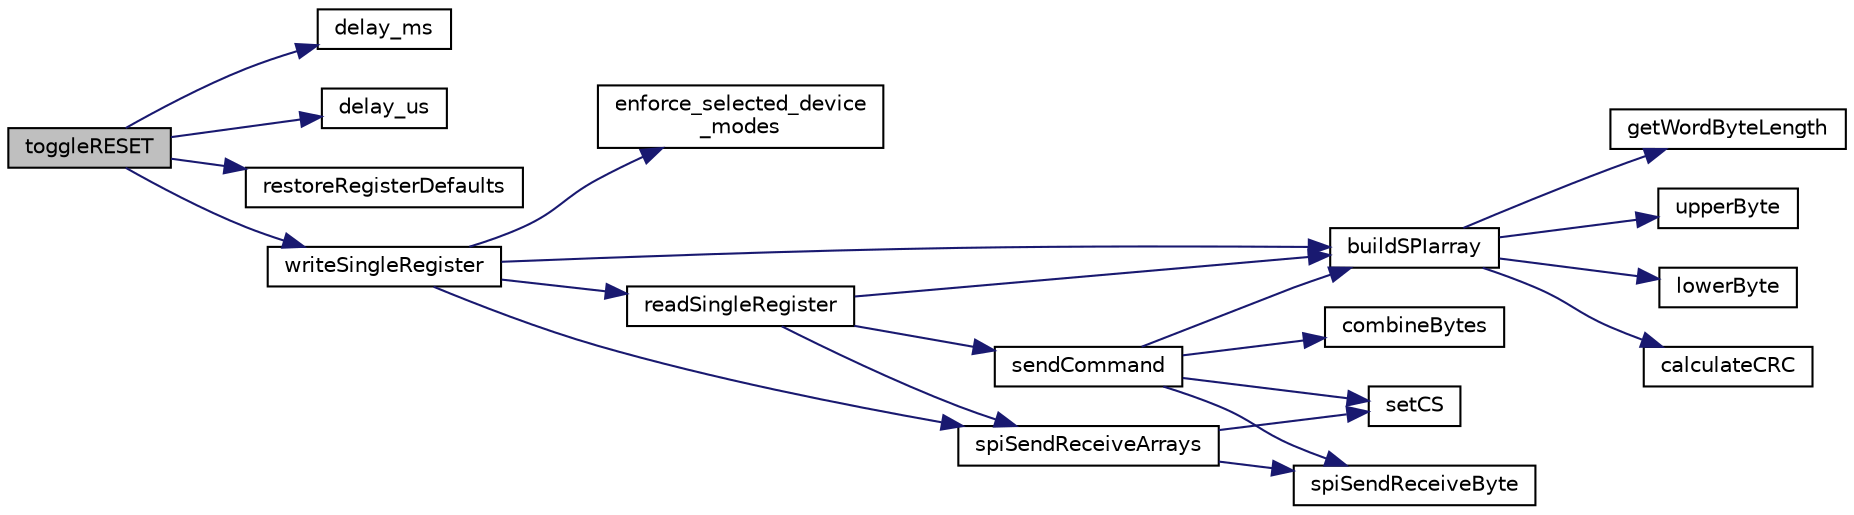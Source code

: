 digraph "toggleRESET"
{
  edge [fontname="Helvetica",fontsize="10",labelfontname="Helvetica",labelfontsize="10"];
  node [fontname="Helvetica",fontsize="10",shape=record];
  rankdir="LR";
  Node1 [label="toggleRESET",height=0.2,width=0.4,color="black", fillcolor="grey75", style="filled", fontcolor="black"];
  Node1 -> Node2 [color="midnightblue",fontsize="10",style="solid",fontname="Helvetica"];
  Node2 [label="delay_ms",height=0.2,width=0.4,color="black", fillcolor="white", style="filled",URL="$hal_8c.html#adc5028a111121aefb6deb1d19b322e2a"];
  Node1 -> Node3 [color="midnightblue",fontsize="10",style="solid",fontname="Helvetica"];
  Node3 [label="delay_us",height=0.2,width=0.4,color="black", fillcolor="white", style="filled",URL="$hal_8c.html#a99dd54c5a2a9038400e78c330876961a"];
  Node1 -> Node4 [color="midnightblue",fontsize="10",style="solid",fontname="Helvetica"];
  Node4 [label="restoreRegisterDefaults",height=0.2,width=0.4,color="black", fillcolor="white", style="filled",URL="$ads131b04-q1_8c.html#ac4f76ae3a80f28d1aada3028b97d7f0f"];
  Node1 -> Node5 [color="midnightblue",fontsize="10",style="solid",fontname="Helvetica"];
  Node5 [label="writeSingleRegister",height=0.2,width=0.4,color="black", fillcolor="white", style="filled",URL="$ads131b04-q1_8c.html#a3b1136cc268346515e5abbc9d3e09957"];
  Node5 -> Node6 [color="midnightblue",fontsize="10",style="solid",fontname="Helvetica"];
  Node6 [label="enforce_selected_device\l_modes",height=0.2,width=0.4,color="black", fillcolor="white", style="filled",URL="$ads131b04-q1_8c.html#a713083f4da32b1ddad91208aacc2a80c"];
  Node5 -> Node7 [color="midnightblue",fontsize="10",style="solid",fontname="Helvetica"];
  Node7 [label="buildSPIarray",height=0.2,width=0.4,color="black", fillcolor="white", style="filled",URL="$ads131b04-q1_8c.html#ab2f511862ca31a3abe00611d3fb96cad"];
  Node7 -> Node8 [color="midnightblue",fontsize="10",style="solid",fontname="Helvetica"];
  Node8 [label="getWordByteLength",height=0.2,width=0.4,color="black", fillcolor="white", style="filled",URL="$ads131b04-q1_8c.html#a692618db664dfbd1a3cf72c79a4ba92e"];
  Node7 -> Node9 [color="midnightblue",fontsize="10",style="solid",fontname="Helvetica"];
  Node9 [label="upperByte",height=0.2,width=0.4,color="black", fillcolor="white", style="filled",URL="$ads131b04-q1_8c.html#ae22ba9edbcb89f0397f691e5df4ebf5e"];
  Node7 -> Node10 [color="midnightblue",fontsize="10",style="solid",fontname="Helvetica"];
  Node10 [label="lowerByte",height=0.2,width=0.4,color="black", fillcolor="white", style="filled",URL="$ads131b04-q1_8c.html#a2ab715b48990b41aeb27e1dcc139faca"];
  Node7 -> Node11 [color="midnightblue",fontsize="10",style="solid",fontname="Helvetica"];
  Node11 [label="calculateCRC",height=0.2,width=0.4,color="black", fillcolor="white", style="filled",URL="$ads131b04-q1_8c.html#aa3da137cfd0b2c940b7280adf1dac3c6"];
  Node5 -> Node12 [color="midnightblue",fontsize="10",style="solid",fontname="Helvetica"];
  Node12 [label="spiSendReceiveArrays",height=0.2,width=0.4,color="black", fillcolor="white", style="filled",URL="$hal_8c.html#aeedf09aeb5db930b2af96bf6569c4796"];
  Node12 -> Node13 [color="midnightblue",fontsize="10",style="solid",fontname="Helvetica"];
  Node13 [label="setCS",height=0.2,width=0.4,color="black", fillcolor="white", style="filled",URL="$hal_8c.html#a13b6835c7e9ed2dcd7f14cababef8004"];
  Node12 -> Node14 [color="midnightblue",fontsize="10",style="solid",fontname="Helvetica"];
  Node14 [label="spiSendReceiveByte",height=0.2,width=0.4,color="black", fillcolor="white", style="filled",URL="$hal_8c.html#a27c2e023582f965ef6c147817bfefea5"];
  Node5 -> Node15 [color="midnightblue",fontsize="10",style="solid",fontname="Helvetica"];
  Node15 [label="readSingleRegister",height=0.2,width=0.4,color="black", fillcolor="white", style="filled",URL="$ads131b04-q1_8c.html#ab435401437068646e9e754d766f05236"];
  Node15 -> Node7 [color="midnightblue",fontsize="10",style="solid",fontname="Helvetica"];
  Node15 -> Node12 [color="midnightblue",fontsize="10",style="solid",fontname="Helvetica"];
  Node15 -> Node16 [color="midnightblue",fontsize="10",style="solid",fontname="Helvetica"];
  Node16 [label="sendCommand",height=0.2,width=0.4,color="black", fillcolor="white", style="filled",URL="$ads131b04-q1_8c.html#a088f83118b69d2d7d3b91c8d1ac96b83"];
  Node16 -> Node7 [color="midnightblue",fontsize="10",style="solid",fontname="Helvetica"];
  Node16 -> Node13 [color="midnightblue",fontsize="10",style="solid",fontname="Helvetica"];
  Node16 -> Node14 [color="midnightblue",fontsize="10",style="solid",fontname="Helvetica"];
  Node16 -> Node17 [color="midnightblue",fontsize="10",style="solid",fontname="Helvetica"];
  Node17 [label="combineBytes",height=0.2,width=0.4,color="black", fillcolor="white", style="filled",URL="$ads131b04-q1_8c.html#a3dd5f54fa61b9126aae613c6bdda9a01"];
}
